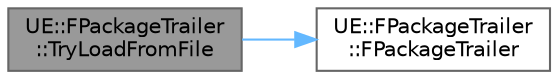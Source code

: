 digraph "UE::FPackageTrailer::TryLoadFromFile"
{
 // INTERACTIVE_SVG=YES
 // LATEX_PDF_SIZE
  bgcolor="transparent";
  edge [fontname=Helvetica,fontsize=10,labelfontname=Helvetica,labelfontsize=10];
  node [fontname=Helvetica,fontsize=10,shape=box,height=0.2,width=0.4];
  rankdir="LR";
  Node1 [id="Node000001",label="UE::FPackageTrailer\l::TryLoadFromFile",height=0.2,width=0.4,color="gray40", fillcolor="grey60", style="filled", fontcolor="black",tooltip="Try to load a trailer from a given file path."];
  Node1 -> Node2 [id="edge1_Node000001_Node000002",color="steelblue1",style="solid",tooltip=" "];
  Node2 [id="Node000002",label="UE::FPackageTrailer\l::FPackageTrailer",height=0.2,width=0.4,color="grey40", fillcolor="white", style="filled",URL="$d1/de3/classUE_1_1FPackageTrailer.html#a83f8b0c2c84e77a8081d6b396de0a4a0",tooltip=" "];
}

